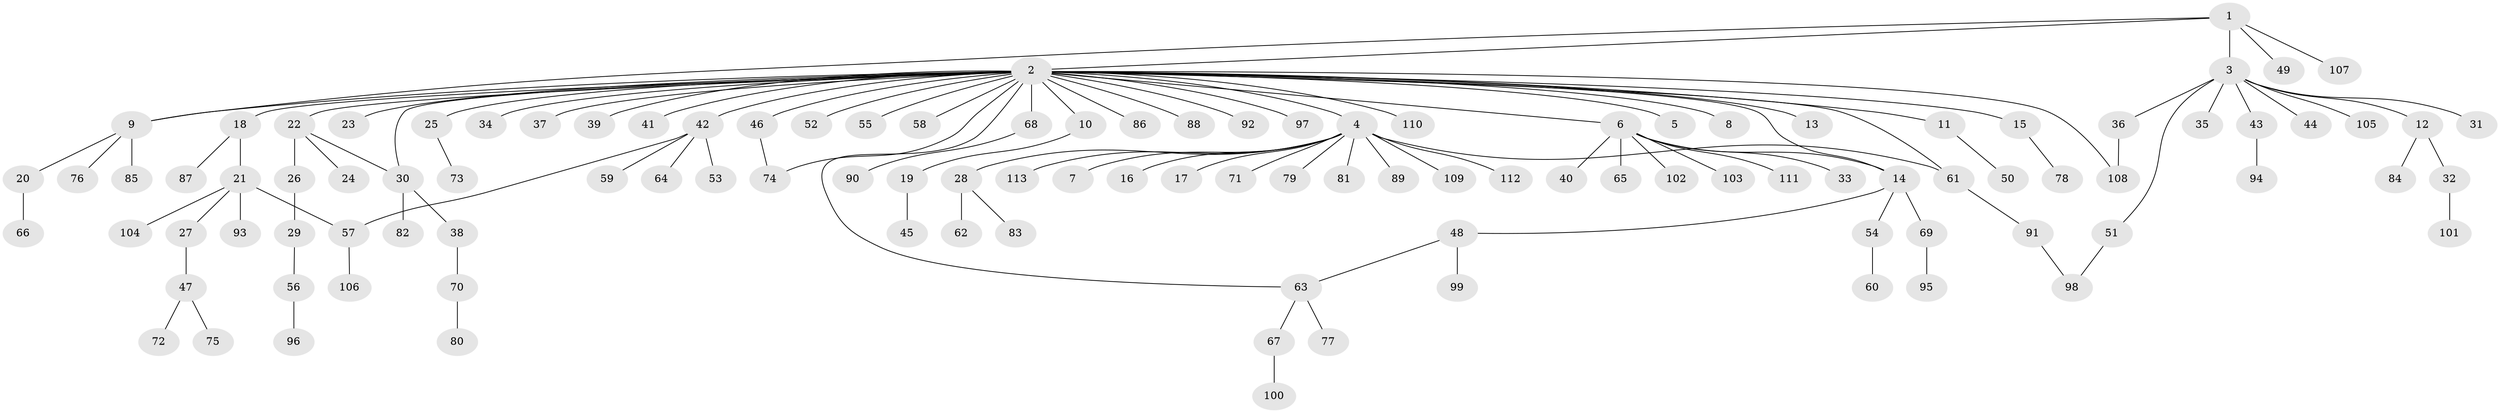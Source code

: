 // Generated by graph-tools (version 1.1) at 2025/25/03/09/25 03:25:59]
// undirected, 113 vertices, 121 edges
graph export_dot {
graph [start="1"]
  node [color=gray90,style=filled];
  1;
  2;
  3;
  4;
  5;
  6;
  7;
  8;
  9;
  10;
  11;
  12;
  13;
  14;
  15;
  16;
  17;
  18;
  19;
  20;
  21;
  22;
  23;
  24;
  25;
  26;
  27;
  28;
  29;
  30;
  31;
  32;
  33;
  34;
  35;
  36;
  37;
  38;
  39;
  40;
  41;
  42;
  43;
  44;
  45;
  46;
  47;
  48;
  49;
  50;
  51;
  52;
  53;
  54;
  55;
  56;
  57;
  58;
  59;
  60;
  61;
  62;
  63;
  64;
  65;
  66;
  67;
  68;
  69;
  70;
  71;
  72;
  73;
  74;
  75;
  76;
  77;
  78;
  79;
  80;
  81;
  82;
  83;
  84;
  85;
  86;
  87;
  88;
  89;
  90;
  91;
  92;
  93;
  94;
  95;
  96;
  97;
  98;
  99;
  100;
  101;
  102;
  103;
  104;
  105;
  106;
  107;
  108;
  109;
  110;
  111;
  112;
  113;
  1 -- 2;
  1 -- 3;
  1 -- 9;
  1 -- 49;
  1 -- 107;
  2 -- 4;
  2 -- 5;
  2 -- 6;
  2 -- 8;
  2 -- 9;
  2 -- 10;
  2 -- 11;
  2 -- 13;
  2 -- 14;
  2 -- 15;
  2 -- 18;
  2 -- 22;
  2 -- 23;
  2 -- 25;
  2 -- 30;
  2 -- 34;
  2 -- 37;
  2 -- 39;
  2 -- 41;
  2 -- 42;
  2 -- 46;
  2 -- 52;
  2 -- 55;
  2 -- 58;
  2 -- 61;
  2 -- 63;
  2 -- 68;
  2 -- 74;
  2 -- 86;
  2 -- 88;
  2 -- 92;
  2 -- 97;
  2 -- 108;
  2 -- 110;
  3 -- 12;
  3 -- 31;
  3 -- 35;
  3 -- 36;
  3 -- 43;
  3 -- 44;
  3 -- 51;
  3 -- 105;
  4 -- 7;
  4 -- 16;
  4 -- 17;
  4 -- 28;
  4 -- 61;
  4 -- 71;
  4 -- 79;
  4 -- 81;
  4 -- 89;
  4 -- 109;
  4 -- 112;
  4 -- 113;
  6 -- 14;
  6 -- 33;
  6 -- 40;
  6 -- 65;
  6 -- 102;
  6 -- 103;
  6 -- 111;
  9 -- 20;
  9 -- 76;
  9 -- 85;
  10 -- 19;
  11 -- 50;
  12 -- 32;
  12 -- 84;
  14 -- 48;
  14 -- 54;
  14 -- 69;
  15 -- 78;
  18 -- 21;
  18 -- 87;
  19 -- 45;
  20 -- 66;
  21 -- 27;
  21 -- 57;
  21 -- 93;
  21 -- 104;
  22 -- 24;
  22 -- 26;
  22 -- 30;
  25 -- 73;
  26 -- 29;
  27 -- 47;
  28 -- 62;
  28 -- 83;
  29 -- 56;
  30 -- 38;
  30 -- 82;
  32 -- 101;
  36 -- 108;
  38 -- 70;
  42 -- 53;
  42 -- 57;
  42 -- 59;
  42 -- 64;
  43 -- 94;
  46 -- 74;
  47 -- 72;
  47 -- 75;
  48 -- 63;
  48 -- 99;
  51 -- 98;
  54 -- 60;
  56 -- 96;
  57 -- 106;
  61 -- 91;
  63 -- 67;
  63 -- 77;
  67 -- 100;
  68 -- 90;
  69 -- 95;
  70 -- 80;
  91 -- 98;
}
